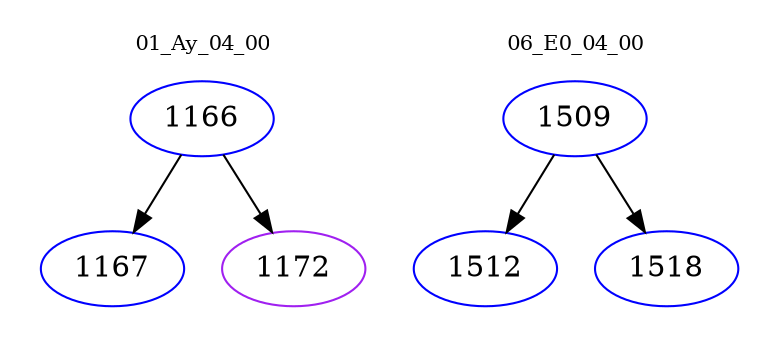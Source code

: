 digraph{
subgraph cluster_0 {
color = white
label = "01_Ay_04_00";
fontsize=10;
T0_1166 [label="1166", color="blue"]
T0_1166 -> T0_1167 [color="black"]
T0_1167 [label="1167", color="blue"]
T0_1166 -> T0_1172 [color="black"]
T0_1172 [label="1172", color="purple"]
}
subgraph cluster_1 {
color = white
label = "06_E0_04_00";
fontsize=10;
T1_1509 [label="1509", color="blue"]
T1_1509 -> T1_1512 [color="black"]
T1_1512 [label="1512", color="blue"]
T1_1509 -> T1_1518 [color="black"]
T1_1518 [label="1518", color="blue"]
}
}

